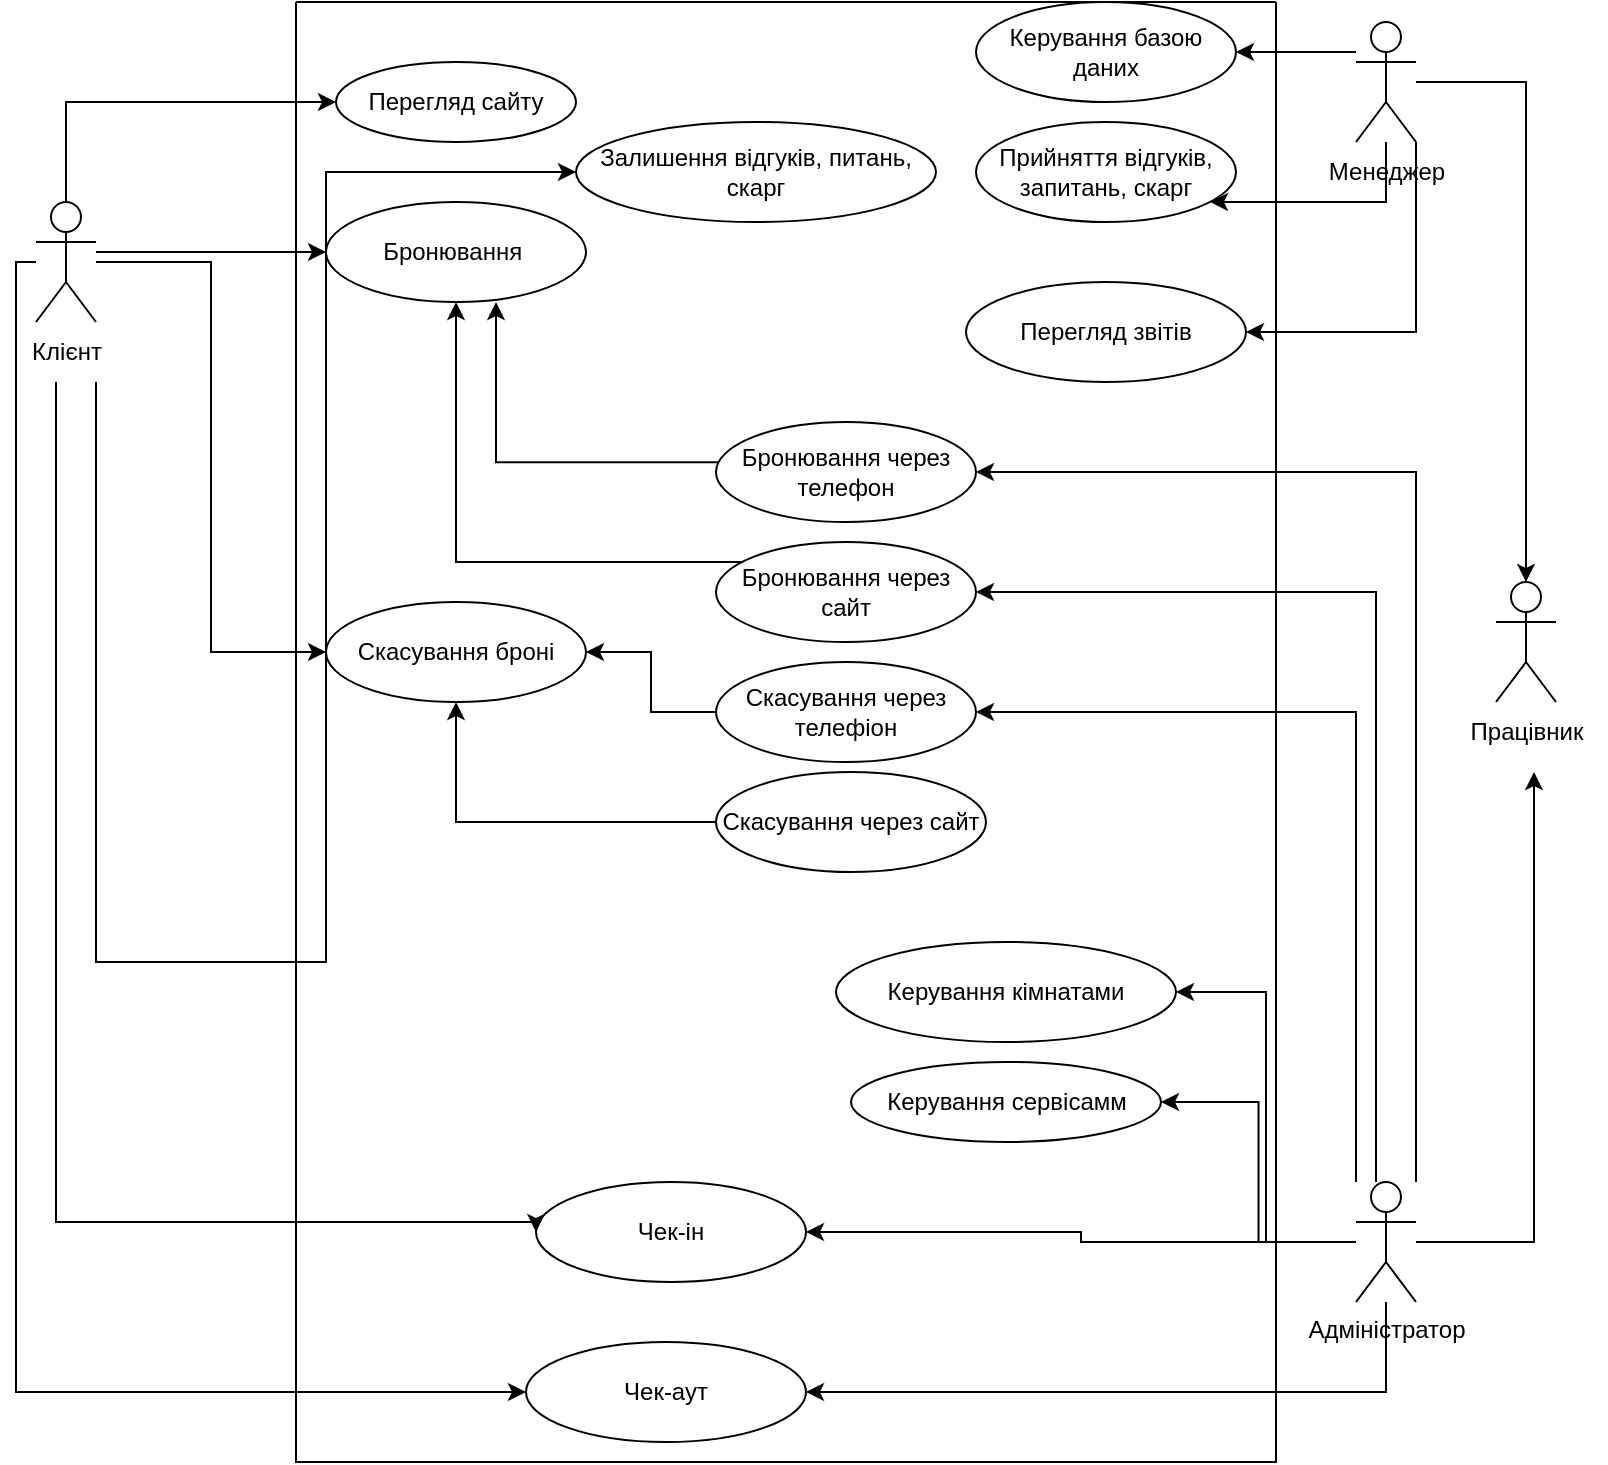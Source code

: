 <mxfile version="24.4.4" type="github">
  <diagram name="Page-1" id="tF3E_B_lZPJxgtK75m3y">
    <mxGraphModel dx="1615" dy="803" grid="1" gridSize="10" guides="1" tooltips="1" connect="1" arrows="1" fold="1" page="1" pageScale="1" pageWidth="850" pageHeight="1100" math="0" shadow="0">
      <root>
        <mxCell id="0" />
        <mxCell id="1" parent="0" />
        <mxCell id="eu09HeMAA3cm1erLAvb3-6" value="" style="swimlane;startSize=0;" vertex="1" parent="1">
          <mxGeometry x="230" y="140" width="490" height="730" as="geometry" />
        </mxCell>
        <mxCell id="eu09HeMAA3cm1erLAvb3-15" value="Перегляд сайту" style="ellipse;whiteSpace=wrap;html=1;" vertex="1" parent="eu09HeMAA3cm1erLAvb3-6">
          <mxGeometry x="20" y="30" width="120" height="40" as="geometry" />
        </mxCell>
        <mxCell id="eu09HeMAA3cm1erLAvb3-16" value="Бронювання&amp;nbsp;" style="ellipse;whiteSpace=wrap;html=1;" vertex="1" parent="eu09HeMAA3cm1erLAvb3-6">
          <mxGeometry x="15" y="100" width="130" height="50" as="geometry" />
        </mxCell>
        <mxCell id="eu09HeMAA3cm1erLAvb3-35" value="" style="edgeStyle=orthogonalEdgeStyle;rounded=0;orthogonalLoop=1;jettySize=auto;html=1;" edge="1" parent="eu09HeMAA3cm1erLAvb3-6">
          <mxGeometry relative="1" as="geometry">
            <mxPoint x="231.273" y="230.077" as="sourcePoint" />
            <mxPoint x="100" y="150" as="targetPoint" />
            <Array as="points">
              <mxPoint x="100" y="230" />
            </Array>
          </mxGeometry>
        </mxCell>
        <mxCell id="eu09HeMAA3cm1erLAvb3-18" value="Бронювання через телефон" style="ellipse;whiteSpace=wrap;html=1;" vertex="1" parent="eu09HeMAA3cm1erLAvb3-6">
          <mxGeometry x="210" y="210" width="130" height="50" as="geometry" />
        </mxCell>
        <mxCell id="eu09HeMAA3cm1erLAvb3-34" value="" style="edgeStyle=orthogonalEdgeStyle;rounded=0;orthogonalLoop=1;jettySize=auto;html=1;" edge="1" parent="eu09HeMAA3cm1erLAvb3-6" source="eu09HeMAA3cm1erLAvb3-19" target="eu09HeMAA3cm1erLAvb3-27">
          <mxGeometry relative="1" as="geometry" />
        </mxCell>
        <mxCell id="eu09HeMAA3cm1erLAvb3-19" value="Скасування через телефіон" style="ellipse;whiteSpace=wrap;html=1;" vertex="1" parent="eu09HeMAA3cm1erLAvb3-6">
          <mxGeometry x="210" y="330" width="130" height="50" as="geometry" />
        </mxCell>
        <mxCell id="eu09HeMAA3cm1erLAvb3-36" style="edgeStyle=orthogonalEdgeStyle;rounded=0;orthogonalLoop=1;jettySize=auto;html=1;" edge="1" parent="eu09HeMAA3cm1erLAvb3-6" source="eu09HeMAA3cm1erLAvb3-20" target="eu09HeMAA3cm1erLAvb3-16">
          <mxGeometry relative="1" as="geometry">
            <Array as="points">
              <mxPoint x="80" y="280" />
            </Array>
          </mxGeometry>
        </mxCell>
        <mxCell id="eu09HeMAA3cm1erLAvb3-20" value="Бронювання через сайт" style="ellipse;whiteSpace=wrap;html=1;" vertex="1" parent="eu09HeMAA3cm1erLAvb3-6">
          <mxGeometry x="210" y="270" width="130" height="50" as="geometry" />
        </mxCell>
        <mxCell id="eu09HeMAA3cm1erLAvb3-33" value="" style="edgeStyle=orthogonalEdgeStyle;rounded=0;orthogonalLoop=1;jettySize=auto;html=1;" edge="1" parent="eu09HeMAA3cm1erLAvb3-6" source="eu09HeMAA3cm1erLAvb3-21" target="eu09HeMAA3cm1erLAvb3-27">
          <mxGeometry relative="1" as="geometry" />
        </mxCell>
        <mxCell id="eu09HeMAA3cm1erLAvb3-21" value="Скасування через сайт" style="ellipse;whiteSpace=wrap;html=1;" vertex="1" parent="eu09HeMAA3cm1erLAvb3-6">
          <mxGeometry x="210" y="385" width="135" height="50" as="geometry" />
        </mxCell>
        <mxCell id="eu09HeMAA3cm1erLAvb3-27" value="Скасування броні" style="ellipse;whiteSpace=wrap;html=1;" vertex="1" parent="eu09HeMAA3cm1erLAvb3-6">
          <mxGeometry x="15" y="300" width="130" height="50" as="geometry" />
        </mxCell>
        <mxCell id="eu09HeMAA3cm1erLAvb3-62" value="Залишення відгуків, питань, скарг" style="ellipse;whiteSpace=wrap;html=1;" vertex="1" parent="eu09HeMAA3cm1erLAvb3-6">
          <mxGeometry x="140" y="60" width="180" height="50" as="geometry" />
        </mxCell>
        <mxCell id="eu09HeMAA3cm1erLAvb3-67" value="Керування базою даних" style="ellipse;whiteSpace=wrap;html=1;" vertex="1" parent="eu09HeMAA3cm1erLAvb3-6">
          <mxGeometry x="340" width="130" height="50" as="geometry" />
        </mxCell>
        <mxCell id="eu09HeMAA3cm1erLAvb3-68" value="Прийняття відгуків, запитань, скарг" style="ellipse;whiteSpace=wrap;html=1;" vertex="1" parent="eu09HeMAA3cm1erLAvb3-6">
          <mxGeometry x="340" y="60" width="130" height="50" as="geometry" />
        </mxCell>
        <mxCell id="eu09HeMAA3cm1erLAvb3-71" value="Перегляд звітів" style="ellipse;whiteSpace=wrap;html=1;" vertex="1" parent="eu09HeMAA3cm1erLAvb3-6">
          <mxGeometry x="335" y="140" width="140" height="50" as="geometry" />
        </mxCell>
        <mxCell id="eu09HeMAA3cm1erLAvb3-73" value="Чек-ін" style="ellipse;whiteSpace=wrap;html=1;" vertex="1" parent="eu09HeMAA3cm1erLAvb3-6">
          <mxGeometry x="120" y="590" width="135" height="50" as="geometry" />
        </mxCell>
        <mxCell id="eu09HeMAA3cm1erLAvb3-74" value="Чек-аут" style="ellipse;whiteSpace=wrap;html=1;" vertex="1" parent="eu09HeMAA3cm1erLAvb3-6">
          <mxGeometry x="115" y="670" width="140" height="50" as="geometry" />
        </mxCell>
        <mxCell id="eu09HeMAA3cm1erLAvb3-79" value="Керування кімнатами" style="ellipse;whiteSpace=wrap;html=1;" vertex="1" parent="eu09HeMAA3cm1erLAvb3-6">
          <mxGeometry x="270" y="470" width="170" height="50" as="geometry" />
        </mxCell>
        <mxCell id="eu09HeMAA3cm1erLAvb3-80" value="Керування сервісамм" style="ellipse;whiteSpace=wrap;html=1;" vertex="1" parent="eu09HeMAA3cm1erLAvb3-6">
          <mxGeometry x="277.5" y="530" width="155" height="40" as="geometry" />
        </mxCell>
        <mxCell id="eu09HeMAA3cm1erLAvb3-22" style="edgeStyle=orthogonalEdgeStyle;rounded=0;orthogonalLoop=1;jettySize=auto;html=1;entryX=0;entryY=0.5;entryDx=0;entryDy=0;" edge="1" parent="1" source="eu09HeMAA3cm1erLAvb3-9" target="eu09HeMAA3cm1erLAvb3-15">
          <mxGeometry relative="1" as="geometry">
            <Array as="points">
              <mxPoint x="115" y="190" />
            </Array>
          </mxGeometry>
        </mxCell>
        <mxCell id="eu09HeMAA3cm1erLAvb3-29" value="" style="edgeStyle=orthogonalEdgeStyle;rounded=0;orthogonalLoop=1;jettySize=auto;html=1;" edge="1" parent="1" source="eu09HeMAA3cm1erLAvb3-9" target="eu09HeMAA3cm1erLAvb3-16">
          <mxGeometry relative="1" as="geometry">
            <Array as="points">
              <mxPoint x="150" y="265" />
              <mxPoint x="150" y="265" />
            </Array>
          </mxGeometry>
        </mxCell>
        <mxCell id="eu09HeMAA3cm1erLAvb3-66" style="edgeStyle=orthogonalEdgeStyle;rounded=0;orthogonalLoop=1;jettySize=auto;html=1;entryX=0;entryY=0.5;entryDx=0;entryDy=0;" edge="1" parent="1" source="eu09HeMAA3cm1erLAvb3-9" target="eu09HeMAA3cm1erLAvb3-27">
          <mxGeometry relative="1" as="geometry" />
        </mxCell>
        <mxCell id="eu09HeMAA3cm1erLAvb3-76" style="edgeStyle=orthogonalEdgeStyle;rounded=0;orthogonalLoop=1;jettySize=auto;html=1;entryX=0;entryY=0.5;entryDx=0;entryDy=0;" edge="1" parent="1" source="eu09HeMAA3cm1erLAvb3-9" target="eu09HeMAA3cm1erLAvb3-74">
          <mxGeometry relative="1" as="geometry">
            <Array as="points">
              <mxPoint x="90" y="270" />
              <mxPoint x="90" y="835" />
            </Array>
          </mxGeometry>
        </mxCell>
        <mxCell id="eu09HeMAA3cm1erLAvb3-9" value="" style="shape=umlActor;verticalLabelPosition=bottom;verticalAlign=top;html=1;outlineConnect=0;" vertex="1" parent="1">
          <mxGeometry x="100" y="240" width="30" height="60" as="geometry" />
        </mxCell>
        <mxCell id="eu09HeMAA3cm1erLAvb3-64" style="edgeStyle=orthogonalEdgeStyle;rounded=0;orthogonalLoop=1;jettySize=auto;html=1;entryX=0;entryY=0.5;entryDx=0;entryDy=0;" edge="1" parent="1" source="eu09HeMAA3cm1erLAvb3-12" target="eu09HeMAA3cm1erLAvb3-62">
          <mxGeometry relative="1" as="geometry">
            <Array as="points">
              <mxPoint x="130" y="620" />
              <mxPoint x="245" y="620" />
            </Array>
          </mxGeometry>
        </mxCell>
        <mxCell id="eu09HeMAA3cm1erLAvb3-75" style="edgeStyle=orthogonalEdgeStyle;rounded=0;orthogonalLoop=1;jettySize=auto;html=1;entryX=0;entryY=0.5;entryDx=0;entryDy=0;" edge="1" parent="1" source="eu09HeMAA3cm1erLAvb3-12" target="eu09HeMAA3cm1erLAvb3-73">
          <mxGeometry relative="1" as="geometry">
            <Array as="points">
              <mxPoint x="110" y="750" />
              <mxPoint x="350" y="750" />
            </Array>
          </mxGeometry>
        </mxCell>
        <mxCell id="eu09HeMAA3cm1erLAvb3-12" value="Клієнт" style="text;html=1;align=center;verticalAlign=middle;resizable=0;points=[];autosize=1;strokeColor=none;fillColor=none;" vertex="1" parent="1">
          <mxGeometry x="85" y="300" width="60" height="30" as="geometry" />
        </mxCell>
        <mxCell id="eu09HeMAA3cm1erLAvb3-48" value="Працівник" style="text;html=1;align=center;verticalAlign=middle;resizable=0;points=[];autosize=1;strokeColor=none;fillColor=none;" vertex="1" parent="1">
          <mxGeometry x="805" y="490" width="80" height="30" as="geometry" />
        </mxCell>
        <mxCell id="eu09HeMAA3cm1erLAvb3-49" value="Actor" style="shape=umlActor;verticalLabelPosition=middle;verticalAlign=middle;html=1;labelPosition=right;align=left;fontColor=none;noLabel=1;" vertex="1" parent="1">
          <mxGeometry x="830" y="430" width="30" height="60" as="geometry" />
        </mxCell>
        <mxCell id="eu09HeMAA3cm1erLAvb3-82" style="edgeStyle=orthogonalEdgeStyle;rounded=0;orthogonalLoop=1;jettySize=auto;html=1;entryX=1;entryY=0.5;entryDx=0;entryDy=0;" edge="1" parent="1" source="eu09HeMAA3cm1erLAvb3-54" target="eu09HeMAA3cm1erLAvb3-18">
          <mxGeometry relative="1" as="geometry">
            <Array as="points">
              <mxPoint x="790" y="375" />
            </Array>
          </mxGeometry>
        </mxCell>
        <mxCell id="eu09HeMAA3cm1erLAvb3-84" style="edgeStyle=orthogonalEdgeStyle;rounded=0;orthogonalLoop=1;jettySize=auto;html=1;entryX=1;entryY=0.5;entryDx=0;entryDy=0;" edge="1" parent="1" source="eu09HeMAA3cm1erLAvb3-54" target="eu09HeMAA3cm1erLAvb3-20">
          <mxGeometry relative="1" as="geometry">
            <Array as="points">
              <mxPoint x="770" y="435" />
            </Array>
          </mxGeometry>
        </mxCell>
        <mxCell id="eu09HeMAA3cm1erLAvb3-85" style="edgeStyle=orthogonalEdgeStyle;rounded=0;orthogonalLoop=1;jettySize=auto;html=1;entryX=1;entryY=0.5;entryDx=0;entryDy=0;" edge="1" parent="1" source="eu09HeMAA3cm1erLAvb3-54" target="eu09HeMAA3cm1erLAvb3-19">
          <mxGeometry relative="1" as="geometry">
            <Array as="points">
              <mxPoint x="760" y="495" />
            </Array>
          </mxGeometry>
        </mxCell>
        <mxCell id="eu09HeMAA3cm1erLAvb3-91" style="edgeStyle=orthogonalEdgeStyle;rounded=0;orthogonalLoop=1;jettySize=auto;html=1;entryX=1;entryY=0.5;entryDx=0;entryDy=0;" edge="1" parent="1" source="eu09HeMAA3cm1erLAvb3-54" target="eu09HeMAA3cm1erLAvb3-79">
          <mxGeometry relative="1" as="geometry" />
        </mxCell>
        <mxCell id="eu09HeMAA3cm1erLAvb3-92" style="edgeStyle=orthogonalEdgeStyle;rounded=0;orthogonalLoop=1;jettySize=auto;html=1;entryX=1;entryY=0.5;entryDx=0;entryDy=0;" edge="1" parent="1" source="eu09HeMAA3cm1erLAvb3-54" target="eu09HeMAA3cm1erLAvb3-80">
          <mxGeometry relative="1" as="geometry" />
        </mxCell>
        <mxCell id="eu09HeMAA3cm1erLAvb3-94" style="edgeStyle=orthogonalEdgeStyle;rounded=0;orthogonalLoop=1;jettySize=auto;html=1;entryX=1;entryY=0.5;entryDx=0;entryDy=0;" edge="1" parent="1" source="eu09HeMAA3cm1erLAvb3-54" target="eu09HeMAA3cm1erLAvb3-73">
          <mxGeometry relative="1" as="geometry" />
        </mxCell>
        <mxCell id="eu09HeMAA3cm1erLAvb3-96" style="edgeStyle=orthogonalEdgeStyle;rounded=0;orthogonalLoop=1;jettySize=auto;html=1;entryX=1;entryY=0.5;entryDx=0;entryDy=0;" edge="1" parent="1" source="eu09HeMAA3cm1erLAvb3-54" target="eu09HeMAA3cm1erLAvb3-74">
          <mxGeometry relative="1" as="geometry">
            <Array as="points">
              <mxPoint x="775" y="835" />
            </Array>
          </mxGeometry>
        </mxCell>
        <mxCell id="eu09HeMAA3cm1erLAvb3-54" value="Адміністратор" style="shape=umlActor;verticalLabelPosition=bottom;verticalAlign=top;html=1;fontColor=default;" vertex="1" parent="1">
          <mxGeometry x="760" y="730" width="30" height="60" as="geometry" />
        </mxCell>
        <mxCell id="eu09HeMAA3cm1erLAvb3-69" style="edgeStyle=orthogonalEdgeStyle;rounded=0;orthogonalLoop=1;jettySize=auto;html=1;entryX=1;entryY=0.5;entryDx=0;entryDy=0;" edge="1" parent="1" source="eu09HeMAA3cm1erLAvb3-55" target="eu09HeMAA3cm1erLAvb3-67">
          <mxGeometry relative="1" as="geometry">
            <Array as="points">
              <mxPoint x="740" y="165" />
              <mxPoint x="740" y="165" />
            </Array>
          </mxGeometry>
        </mxCell>
        <mxCell id="eu09HeMAA3cm1erLAvb3-70" style="edgeStyle=orthogonalEdgeStyle;rounded=0;orthogonalLoop=1;jettySize=auto;html=1;" edge="1" parent="1" source="eu09HeMAA3cm1erLAvb3-55" target="eu09HeMAA3cm1erLAvb3-68">
          <mxGeometry relative="1" as="geometry">
            <Array as="points">
              <mxPoint x="775" y="240" />
            </Array>
          </mxGeometry>
        </mxCell>
        <mxCell id="eu09HeMAA3cm1erLAvb3-72" style="edgeStyle=orthogonalEdgeStyle;rounded=0;orthogonalLoop=1;jettySize=auto;html=1;entryX=1;entryY=0.5;entryDx=0;entryDy=0;" edge="1" parent="1" source="eu09HeMAA3cm1erLAvb3-55" target="eu09HeMAA3cm1erLAvb3-71">
          <mxGeometry relative="1" as="geometry">
            <Array as="points">
              <mxPoint x="790" y="305" />
            </Array>
          </mxGeometry>
        </mxCell>
        <mxCell id="eu09HeMAA3cm1erLAvb3-55" value="Actor" style="shape=umlActor;verticalLabelPosition=bottom;verticalAlign=top;html=1;fontColor=none;noLabel=1;" vertex="1" parent="1">
          <mxGeometry x="760" y="150" width="30" height="60" as="geometry" />
        </mxCell>
        <mxCell id="eu09HeMAA3cm1erLAvb3-56" value="Менеджер" style="text;html=1;align=center;verticalAlign=middle;resizable=0;points=[];autosize=1;strokeColor=none;fillColor=none;" vertex="1" parent="1">
          <mxGeometry x="735" y="210" width="80" height="30" as="geometry" />
        </mxCell>
        <mxCell id="eu09HeMAA3cm1erLAvb3-60" style="edgeStyle=orthogonalEdgeStyle;rounded=0;orthogonalLoop=1;jettySize=auto;html=1;entryX=0.5;entryY=0;entryDx=0;entryDy=0;entryPerimeter=0;" edge="1" parent="1" source="eu09HeMAA3cm1erLAvb3-55" target="eu09HeMAA3cm1erLAvb3-49">
          <mxGeometry relative="1" as="geometry" />
        </mxCell>
        <mxCell id="eu09HeMAA3cm1erLAvb3-61" style="edgeStyle=orthogonalEdgeStyle;rounded=0;orthogonalLoop=1;jettySize=auto;html=1;entryX=0.55;entryY=1.167;entryDx=0;entryDy=0;entryPerimeter=0;" edge="1" parent="1" source="eu09HeMAA3cm1erLAvb3-54" target="eu09HeMAA3cm1erLAvb3-48">
          <mxGeometry relative="1" as="geometry" />
        </mxCell>
      </root>
    </mxGraphModel>
  </diagram>
</mxfile>
